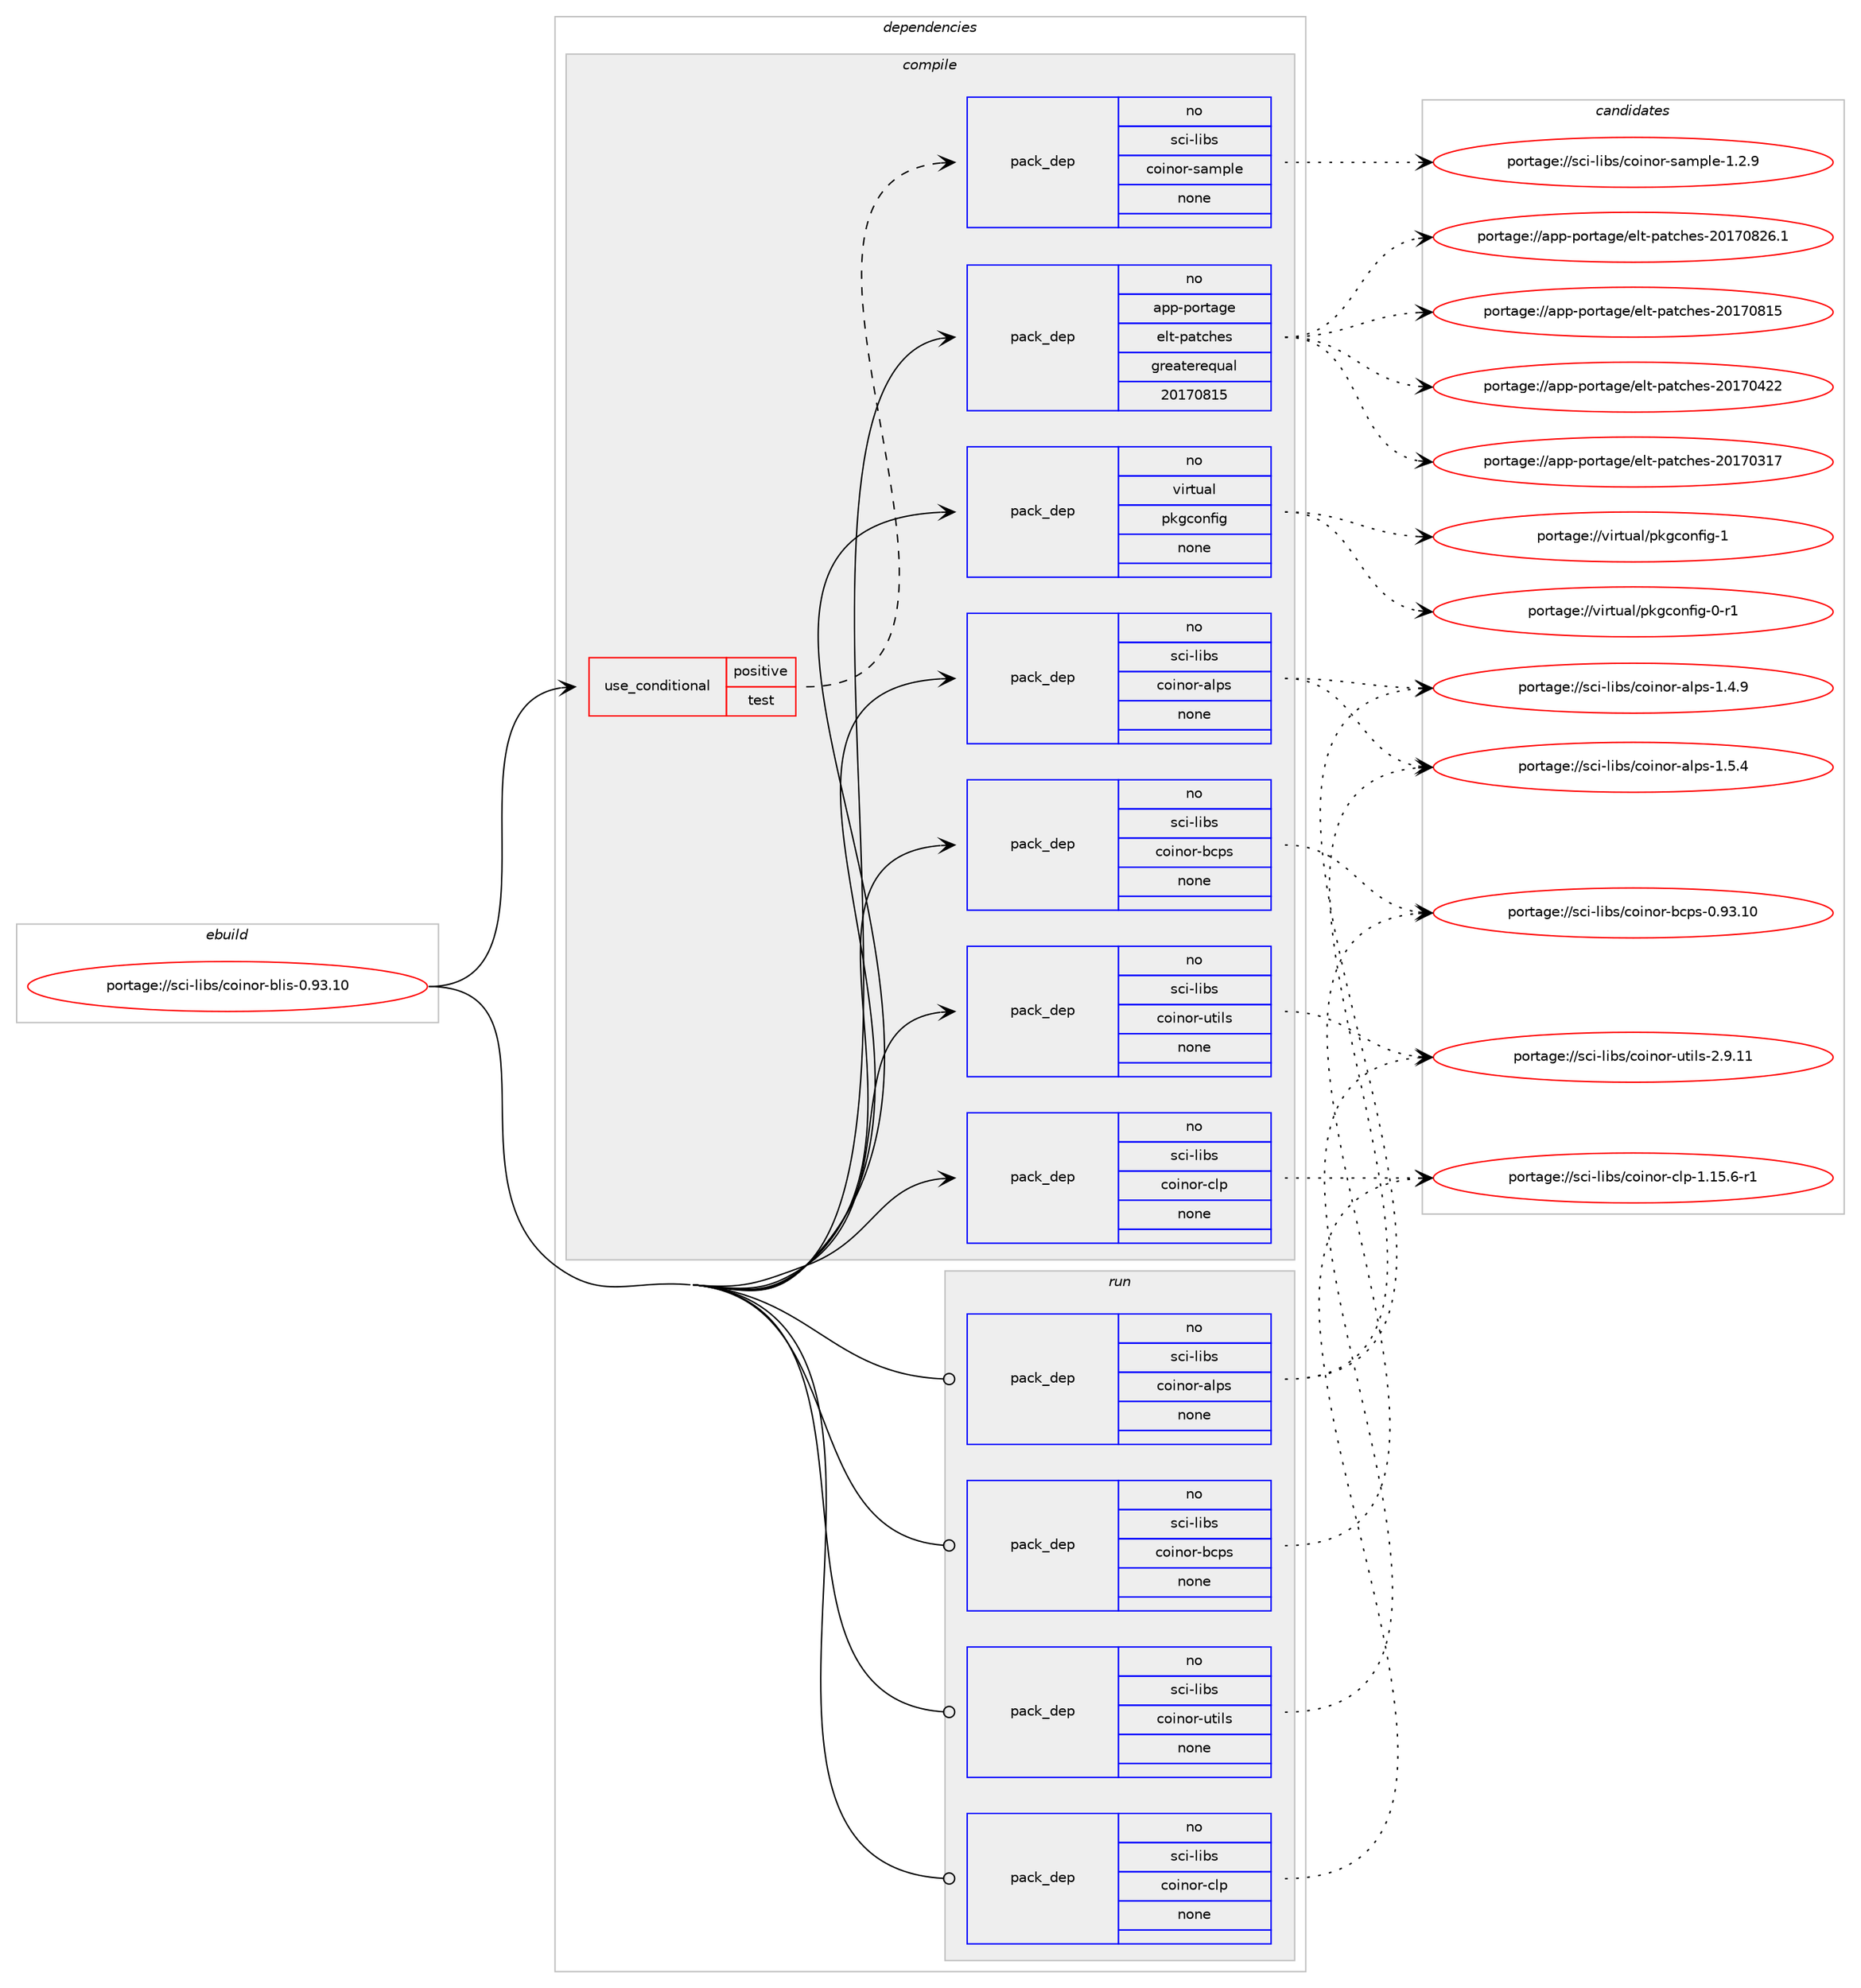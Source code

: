 digraph prolog {

# *************
# Graph options
# *************

newrank=true;
concentrate=true;
compound=true;
graph [rankdir=LR,fontname=Helvetica,fontsize=10,ranksep=1.5];#, ranksep=2.5, nodesep=0.2];
edge  [arrowhead=vee];
node  [fontname=Helvetica,fontsize=10];

# **********
# The ebuild
# **********

subgraph cluster_leftcol {
color=gray;
rank=same;
label=<<i>ebuild</i>>;
id [label="portage://sci-libs/coinor-blis-0.93.10", color=red, width=4, href="../sci-libs/coinor-blis-0.93.10.svg"];
}

# ****************
# The dependencies
# ****************

subgraph cluster_midcol {
color=gray;
label=<<i>dependencies</i>>;
subgraph cluster_compile {
fillcolor="#eeeeee";
style=filled;
label=<<i>compile</i>>;
subgraph cond18330 {
dependency90138 [label=<<TABLE BORDER="0" CELLBORDER="1" CELLSPACING="0" CELLPADDING="4"><TR><TD ROWSPAN="3" CELLPADDING="10">use_conditional</TD></TR><TR><TD>positive</TD></TR><TR><TD>test</TD></TR></TABLE>>, shape=none, color=red];
subgraph pack70261 {
dependency90139 [label=<<TABLE BORDER="0" CELLBORDER="1" CELLSPACING="0" CELLPADDING="4" WIDTH="220"><TR><TD ROWSPAN="6" CELLPADDING="30">pack_dep</TD></TR><TR><TD WIDTH="110">no</TD></TR><TR><TD>sci-libs</TD></TR><TR><TD>coinor-sample</TD></TR><TR><TD>none</TD></TR><TR><TD></TD></TR></TABLE>>, shape=none, color=blue];
}
dependency90138:e -> dependency90139:w [weight=20,style="dashed",arrowhead="vee"];
}
id:e -> dependency90138:w [weight=20,style="solid",arrowhead="vee"];
subgraph pack70262 {
dependency90140 [label=<<TABLE BORDER="0" CELLBORDER="1" CELLSPACING="0" CELLPADDING="4" WIDTH="220"><TR><TD ROWSPAN="6" CELLPADDING="30">pack_dep</TD></TR><TR><TD WIDTH="110">no</TD></TR><TR><TD>app-portage</TD></TR><TR><TD>elt-patches</TD></TR><TR><TD>greaterequal</TD></TR><TR><TD>20170815</TD></TR></TABLE>>, shape=none, color=blue];
}
id:e -> dependency90140:w [weight=20,style="solid",arrowhead="vee"];
subgraph pack70263 {
dependency90141 [label=<<TABLE BORDER="0" CELLBORDER="1" CELLSPACING="0" CELLPADDING="4" WIDTH="220"><TR><TD ROWSPAN="6" CELLPADDING="30">pack_dep</TD></TR><TR><TD WIDTH="110">no</TD></TR><TR><TD>sci-libs</TD></TR><TR><TD>coinor-alps</TD></TR><TR><TD>none</TD></TR><TR><TD></TD></TR></TABLE>>, shape=none, color=blue];
}
id:e -> dependency90141:w [weight=20,style="solid",arrowhead="vee"];
subgraph pack70264 {
dependency90142 [label=<<TABLE BORDER="0" CELLBORDER="1" CELLSPACING="0" CELLPADDING="4" WIDTH="220"><TR><TD ROWSPAN="6" CELLPADDING="30">pack_dep</TD></TR><TR><TD WIDTH="110">no</TD></TR><TR><TD>sci-libs</TD></TR><TR><TD>coinor-bcps</TD></TR><TR><TD>none</TD></TR><TR><TD></TD></TR></TABLE>>, shape=none, color=blue];
}
id:e -> dependency90142:w [weight=20,style="solid",arrowhead="vee"];
subgraph pack70265 {
dependency90143 [label=<<TABLE BORDER="0" CELLBORDER="1" CELLSPACING="0" CELLPADDING="4" WIDTH="220"><TR><TD ROWSPAN="6" CELLPADDING="30">pack_dep</TD></TR><TR><TD WIDTH="110">no</TD></TR><TR><TD>sci-libs</TD></TR><TR><TD>coinor-clp</TD></TR><TR><TD>none</TD></TR><TR><TD></TD></TR></TABLE>>, shape=none, color=blue];
}
id:e -> dependency90143:w [weight=20,style="solid",arrowhead="vee"];
subgraph pack70266 {
dependency90144 [label=<<TABLE BORDER="0" CELLBORDER="1" CELLSPACING="0" CELLPADDING="4" WIDTH="220"><TR><TD ROWSPAN="6" CELLPADDING="30">pack_dep</TD></TR><TR><TD WIDTH="110">no</TD></TR><TR><TD>sci-libs</TD></TR><TR><TD>coinor-utils</TD></TR><TR><TD>none</TD></TR><TR><TD></TD></TR></TABLE>>, shape=none, color=blue];
}
id:e -> dependency90144:w [weight=20,style="solid",arrowhead="vee"];
subgraph pack70267 {
dependency90145 [label=<<TABLE BORDER="0" CELLBORDER="1" CELLSPACING="0" CELLPADDING="4" WIDTH="220"><TR><TD ROWSPAN="6" CELLPADDING="30">pack_dep</TD></TR><TR><TD WIDTH="110">no</TD></TR><TR><TD>virtual</TD></TR><TR><TD>pkgconfig</TD></TR><TR><TD>none</TD></TR><TR><TD></TD></TR></TABLE>>, shape=none, color=blue];
}
id:e -> dependency90145:w [weight=20,style="solid",arrowhead="vee"];
}
subgraph cluster_compileandrun {
fillcolor="#eeeeee";
style=filled;
label=<<i>compile and run</i>>;
}
subgraph cluster_run {
fillcolor="#eeeeee";
style=filled;
label=<<i>run</i>>;
subgraph pack70268 {
dependency90146 [label=<<TABLE BORDER="0" CELLBORDER="1" CELLSPACING="0" CELLPADDING="4" WIDTH="220"><TR><TD ROWSPAN="6" CELLPADDING="30">pack_dep</TD></TR><TR><TD WIDTH="110">no</TD></TR><TR><TD>sci-libs</TD></TR><TR><TD>coinor-alps</TD></TR><TR><TD>none</TD></TR><TR><TD></TD></TR></TABLE>>, shape=none, color=blue];
}
id:e -> dependency90146:w [weight=20,style="solid",arrowhead="odot"];
subgraph pack70269 {
dependency90147 [label=<<TABLE BORDER="0" CELLBORDER="1" CELLSPACING="0" CELLPADDING="4" WIDTH="220"><TR><TD ROWSPAN="6" CELLPADDING="30">pack_dep</TD></TR><TR><TD WIDTH="110">no</TD></TR><TR><TD>sci-libs</TD></TR><TR><TD>coinor-bcps</TD></TR><TR><TD>none</TD></TR><TR><TD></TD></TR></TABLE>>, shape=none, color=blue];
}
id:e -> dependency90147:w [weight=20,style="solid",arrowhead="odot"];
subgraph pack70270 {
dependency90148 [label=<<TABLE BORDER="0" CELLBORDER="1" CELLSPACING="0" CELLPADDING="4" WIDTH="220"><TR><TD ROWSPAN="6" CELLPADDING="30">pack_dep</TD></TR><TR><TD WIDTH="110">no</TD></TR><TR><TD>sci-libs</TD></TR><TR><TD>coinor-clp</TD></TR><TR><TD>none</TD></TR><TR><TD></TD></TR></TABLE>>, shape=none, color=blue];
}
id:e -> dependency90148:w [weight=20,style="solid",arrowhead="odot"];
subgraph pack70271 {
dependency90149 [label=<<TABLE BORDER="0" CELLBORDER="1" CELLSPACING="0" CELLPADDING="4" WIDTH="220"><TR><TD ROWSPAN="6" CELLPADDING="30">pack_dep</TD></TR><TR><TD WIDTH="110">no</TD></TR><TR><TD>sci-libs</TD></TR><TR><TD>coinor-utils</TD></TR><TR><TD>none</TD></TR><TR><TD></TD></TR></TABLE>>, shape=none, color=blue];
}
id:e -> dependency90149:w [weight=20,style="solid",arrowhead="odot"];
}
}

# **************
# The candidates
# **************

subgraph cluster_choices {
rank=same;
color=gray;
label=<<i>candidates</i>>;

subgraph choice70261 {
color=black;
nodesep=1;
choice11599105451081059811547991111051101111144511597109112108101454946504657 [label="portage://sci-libs/coinor-sample-1.2.9", color=red, width=4,href="../sci-libs/coinor-sample-1.2.9.svg"];
dependency90139:e -> choice11599105451081059811547991111051101111144511597109112108101454946504657:w [style=dotted,weight="100"];
}
subgraph choice70262 {
color=black;
nodesep=1;
choice971121124511211111411697103101471011081164511297116991041011154550484955485650544649 [label="portage://app-portage/elt-patches-20170826.1", color=red, width=4,href="../app-portage/elt-patches-20170826.1.svg"];
choice97112112451121111141169710310147101108116451129711699104101115455048495548564953 [label="portage://app-portage/elt-patches-20170815", color=red, width=4,href="../app-portage/elt-patches-20170815.svg"];
choice97112112451121111141169710310147101108116451129711699104101115455048495548525050 [label="portage://app-portage/elt-patches-20170422", color=red, width=4,href="../app-portage/elt-patches-20170422.svg"];
choice97112112451121111141169710310147101108116451129711699104101115455048495548514955 [label="portage://app-portage/elt-patches-20170317", color=red, width=4,href="../app-portage/elt-patches-20170317.svg"];
dependency90140:e -> choice971121124511211111411697103101471011081164511297116991041011154550484955485650544649:w [style=dotted,weight="100"];
dependency90140:e -> choice97112112451121111141169710310147101108116451129711699104101115455048495548564953:w [style=dotted,weight="100"];
dependency90140:e -> choice97112112451121111141169710310147101108116451129711699104101115455048495548525050:w [style=dotted,weight="100"];
dependency90140:e -> choice97112112451121111141169710310147101108116451129711699104101115455048495548514955:w [style=dotted,weight="100"];
}
subgraph choice70263 {
color=black;
nodesep=1;
choice11599105451081059811547991111051101111144597108112115454946534652 [label="portage://sci-libs/coinor-alps-1.5.4", color=red, width=4,href="../sci-libs/coinor-alps-1.5.4.svg"];
choice11599105451081059811547991111051101111144597108112115454946524657 [label="portage://sci-libs/coinor-alps-1.4.9", color=red, width=4,href="../sci-libs/coinor-alps-1.4.9.svg"];
dependency90141:e -> choice11599105451081059811547991111051101111144597108112115454946534652:w [style=dotted,weight="100"];
dependency90141:e -> choice11599105451081059811547991111051101111144597108112115454946524657:w [style=dotted,weight="100"];
}
subgraph choice70264 {
color=black;
nodesep=1;
choice11599105451081059811547991111051101111144598991121154548465751464948 [label="portage://sci-libs/coinor-bcps-0.93.10", color=red, width=4,href="../sci-libs/coinor-bcps-0.93.10.svg"];
dependency90142:e -> choice11599105451081059811547991111051101111144598991121154548465751464948:w [style=dotted,weight="100"];
}
subgraph choice70265 {
color=black;
nodesep=1;
choice11599105451081059811547991111051101111144599108112454946495346544511449 [label="portage://sci-libs/coinor-clp-1.15.6-r1", color=red, width=4,href="../sci-libs/coinor-clp-1.15.6-r1.svg"];
dependency90143:e -> choice11599105451081059811547991111051101111144599108112454946495346544511449:w [style=dotted,weight="100"];
}
subgraph choice70266 {
color=black;
nodesep=1;
choice11599105451081059811547991111051101111144511711610510811545504657464949 [label="portage://sci-libs/coinor-utils-2.9.11", color=red, width=4,href="../sci-libs/coinor-utils-2.9.11.svg"];
dependency90144:e -> choice11599105451081059811547991111051101111144511711610510811545504657464949:w [style=dotted,weight="100"];
}
subgraph choice70267 {
color=black;
nodesep=1;
choice1181051141161179710847112107103991111101021051034549 [label="portage://virtual/pkgconfig-1", color=red, width=4,href="../virtual/pkgconfig-1.svg"];
choice11810511411611797108471121071039911111010210510345484511449 [label="portage://virtual/pkgconfig-0-r1", color=red, width=4,href="../virtual/pkgconfig-0-r1.svg"];
dependency90145:e -> choice1181051141161179710847112107103991111101021051034549:w [style=dotted,weight="100"];
dependency90145:e -> choice11810511411611797108471121071039911111010210510345484511449:w [style=dotted,weight="100"];
}
subgraph choice70268 {
color=black;
nodesep=1;
choice11599105451081059811547991111051101111144597108112115454946534652 [label="portage://sci-libs/coinor-alps-1.5.4", color=red, width=4,href="../sci-libs/coinor-alps-1.5.4.svg"];
choice11599105451081059811547991111051101111144597108112115454946524657 [label="portage://sci-libs/coinor-alps-1.4.9", color=red, width=4,href="../sci-libs/coinor-alps-1.4.9.svg"];
dependency90146:e -> choice11599105451081059811547991111051101111144597108112115454946534652:w [style=dotted,weight="100"];
dependency90146:e -> choice11599105451081059811547991111051101111144597108112115454946524657:w [style=dotted,weight="100"];
}
subgraph choice70269 {
color=black;
nodesep=1;
choice11599105451081059811547991111051101111144598991121154548465751464948 [label="portage://sci-libs/coinor-bcps-0.93.10", color=red, width=4,href="../sci-libs/coinor-bcps-0.93.10.svg"];
dependency90147:e -> choice11599105451081059811547991111051101111144598991121154548465751464948:w [style=dotted,weight="100"];
}
subgraph choice70270 {
color=black;
nodesep=1;
choice11599105451081059811547991111051101111144599108112454946495346544511449 [label="portage://sci-libs/coinor-clp-1.15.6-r1", color=red, width=4,href="../sci-libs/coinor-clp-1.15.6-r1.svg"];
dependency90148:e -> choice11599105451081059811547991111051101111144599108112454946495346544511449:w [style=dotted,weight="100"];
}
subgraph choice70271 {
color=black;
nodesep=1;
choice11599105451081059811547991111051101111144511711610510811545504657464949 [label="portage://sci-libs/coinor-utils-2.9.11", color=red, width=4,href="../sci-libs/coinor-utils-2.9.11.svg"];
dependency90149:e -> choice11599105451081059811547991111051101111144511711610510811545504657464949:w [style=dotted,weight="100"];
}
}

}
